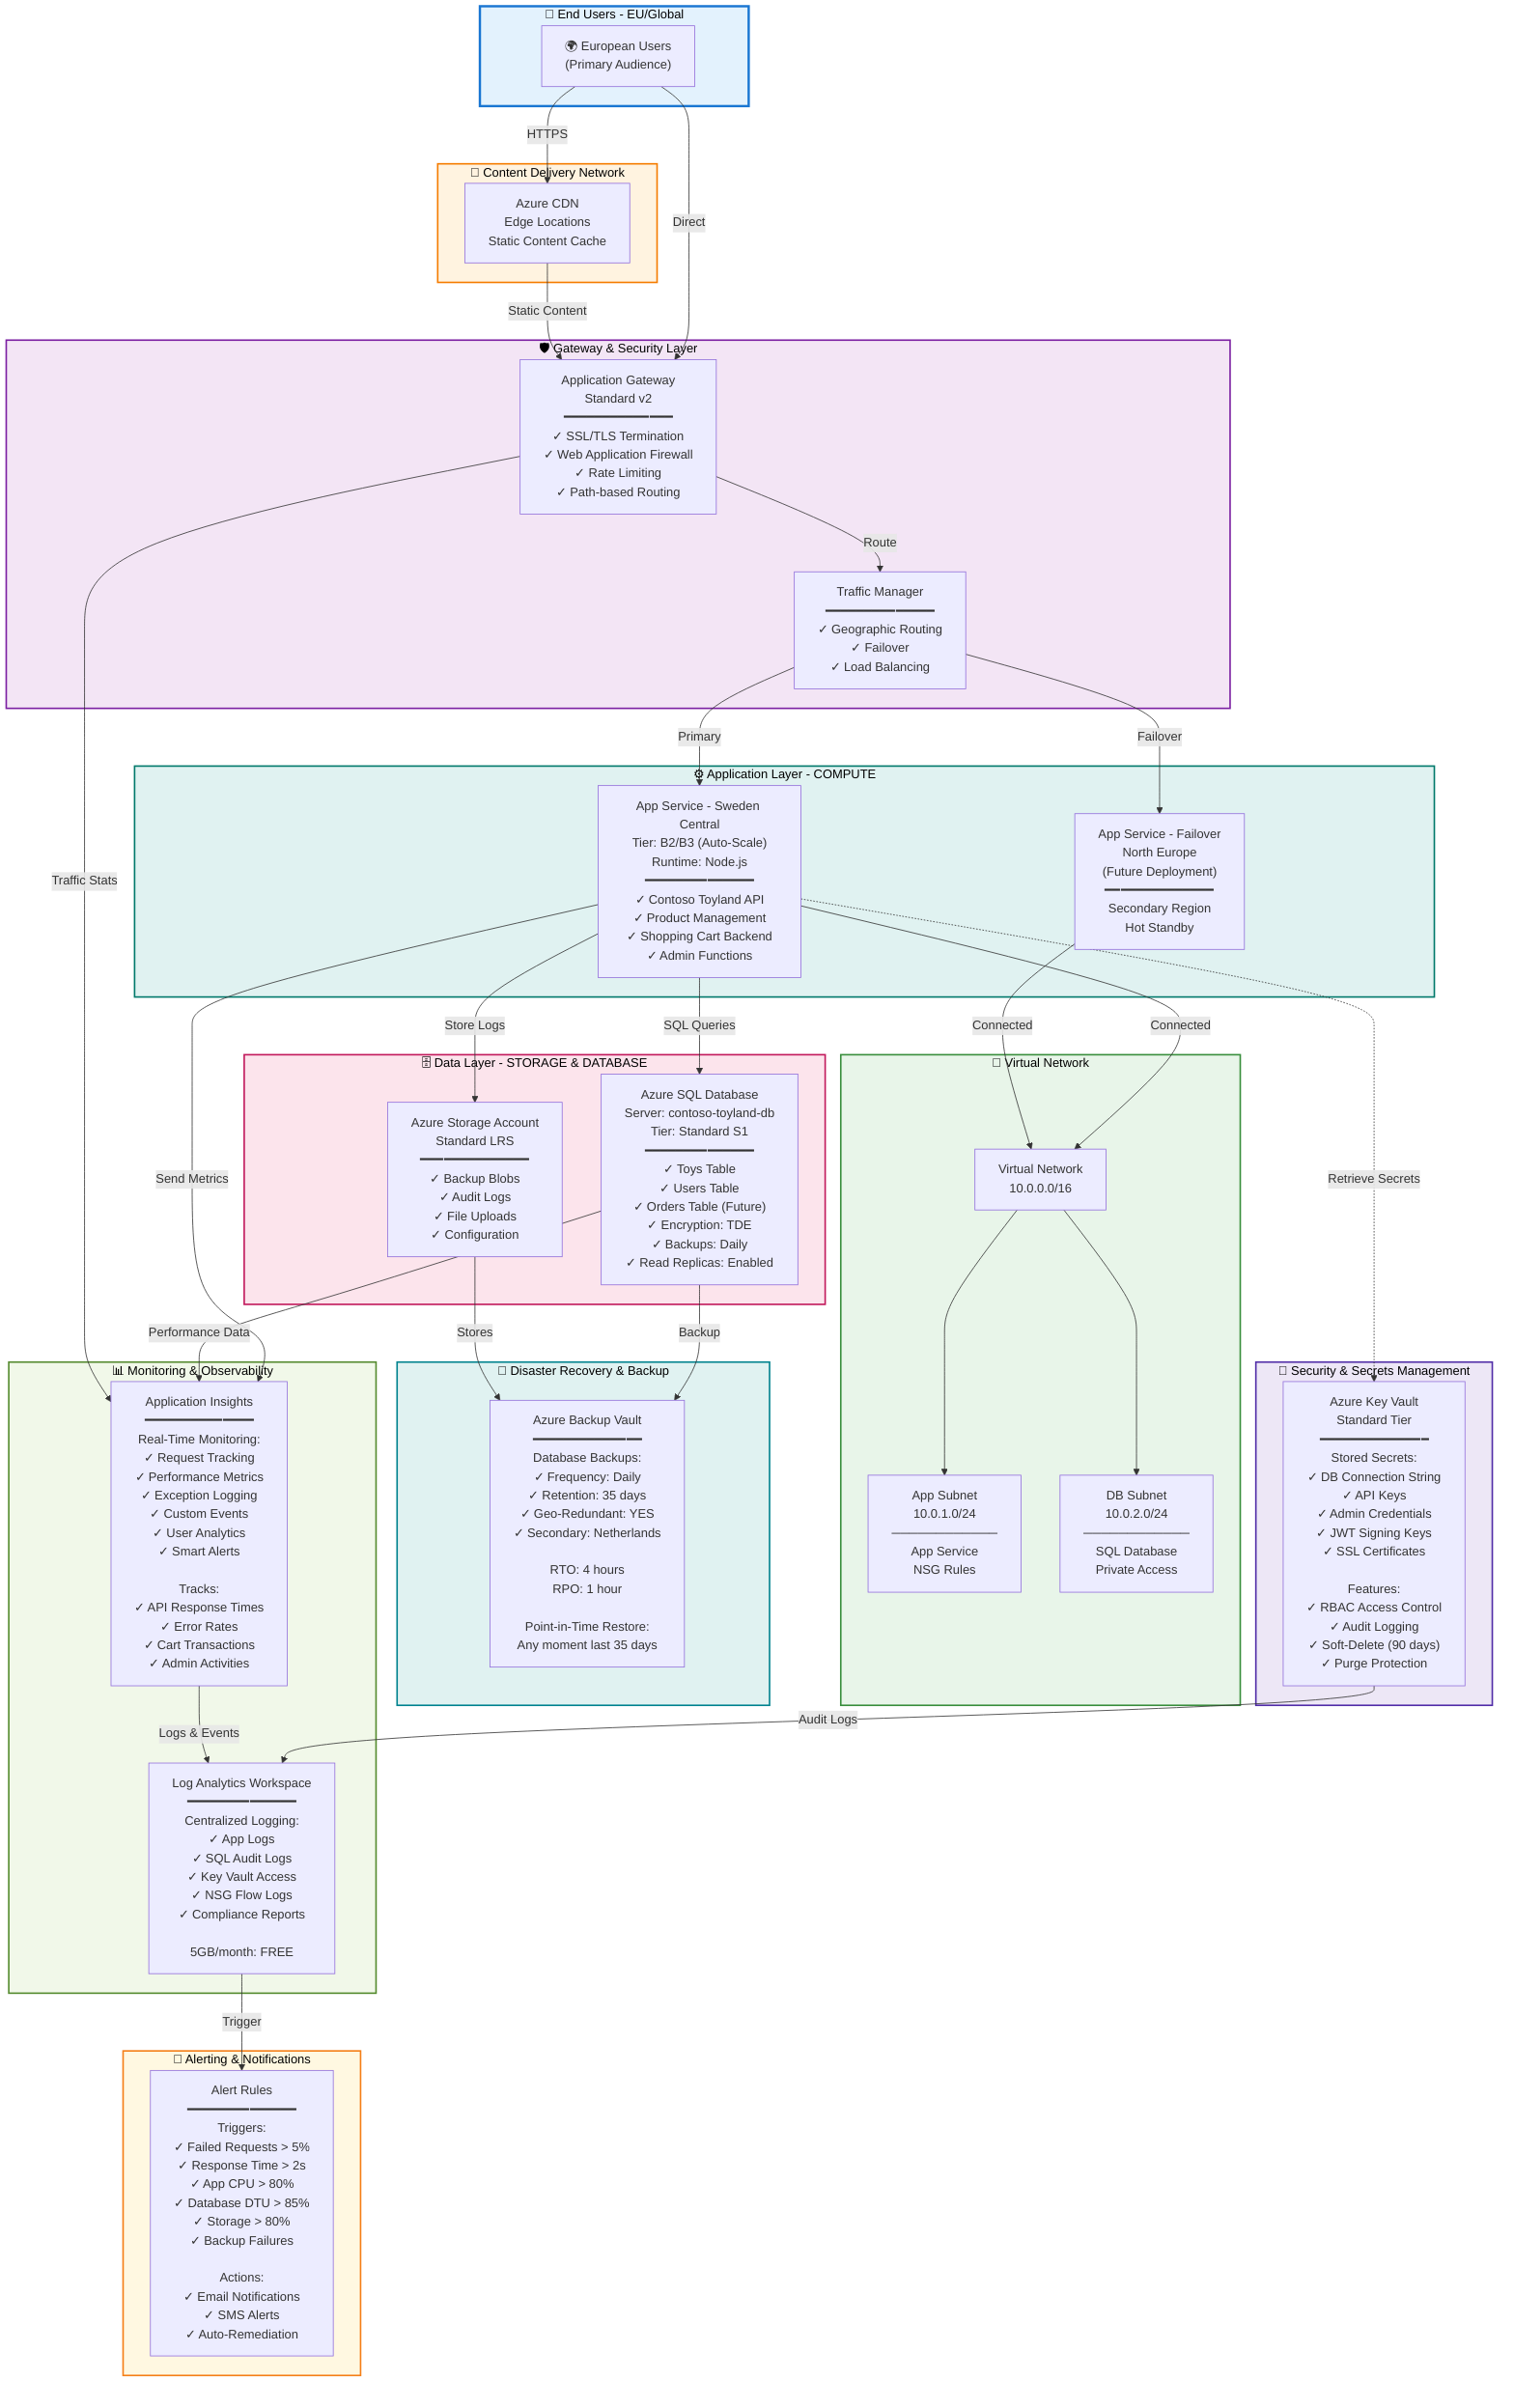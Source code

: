 graph TB
    subgraph Users["👥 End Users - EU/Global"]
        direction LR
        EU["🌍 European Users<br/>(Primary Audience)"]
    end

    subgraph CDN["📡 Content Delivery Network"]
        direction LR
        ACDN["Azure CDN<br/>Edge Locations<br/>Static Content Cache"]
    end

    subgraph Security["🛡️ Gateway & Security Layer"]
        direction LR
        AppGW["Application Gateway<br/>Standard v2<br/>━━━━━━━━━━━━━━<br/>✓ SSL/TLS Termination<br/>✓ Web Application Firewall<br/>✓ Rate Limiting<br/>✓ Path-based Routing"]
        TM["Traffic Manager<br/>━━━━━━━━━━━━━━<br/>✓ Geographic Routing<br/>✓ Failover<br/>✓ Load Balancing"]
    end

    subgraph Network["🔗 Virtual Network"]
        direction TB
        VNet["Virtual Network<br/>10.0.0.0/16"]
        AppSubnet["App Subnet<br/>10.0.1.0/24<br/>────────────<br/>App Service<br/>NSG Rules"]
        DBSubnet["DB Subnet<br/>10.0.2.0/24<br/>────────────<br/>SQL Database<br/>Private Access"]
    end

    subgraph Compute["⚙️ Application Layer - COMPUTE"]
        direction TB
        AppSvc1["App Service - Sweden Central<br/>Tier: B2/B3 (Auto-Scale)<br/>Runtime: Node.js<br/>━━━━━━━━━━━━━━<br/>✓ Contoso Toyland API<br/>✓ Product Management<br/>✓ Shopping Cart Backend<br/>✓ Admin Functions"]
        AppSvc2["App Service - Failover<br/>North Europe<br/>(Future Deployment)<br/>━━━━━━━━━━━━━━<br/>Secondary Region<br/>Hot Standby"]
    end

    subgraph Data["🗄️ Data Layer - STORAGE & DATABASE"]
        direction TB
        SQL["Azure SQL Database<br/>Server: contoso-toyland-db<br/>Tier: Standard S1<br/>━━━━━━━━━━━━━━<br/>✓ Toys Table<br/>✓ Users Table<br/>✓ Orders Table (Future)<br/>✓ Encryption: TDE<br/>✓ Backups: Daily<br/>✓ Read Replicas: Enabled"]
        Storage["Azure Storage Account<br/>Standard LRS<br/>━━━━━━━━━━━━━━<br/>✓ Backup Blobs<br/>✓ Audit Logs<br/>✓ File Uploads<br/>✓ Configuration"]
    end

    subgraph Secrets["🔐 Security & Secrets Management"]
        direction TB
        KV["Azure Key Vault<br/>Standard Tier<br/>━━━━━━━━━━━━━━<br/>Stored Secrets:<br/>✓ DB Connection String<br/>✓ API Keys<br/>✓ Admin Credentials<br/>✓ JWT Signing Keys<br/>✓ SSL Certificates<br/><br/>Features:<br/>✓ RBAC Access Control<br/>✓ Audit Logging<br/>✓ Soft-Delete (90 days)<br/>✓ Purge Protection"]
    end

    subgraph Backup["💾 Disaster Recovery & Backup"]
        direction TB
        AzBackup["Azure Backup Vault<br/>━━━━━━━━━━━━━━<br/>Database Backups:<br/>✓ Frequency: Daily<br/>✓ Retention: 35 days<br/>✓ Geo-Redundant: YES<br/>✓ Secondary: Netherlands<br/><br/>RTO: 4 hours<br/>RPO: 1 hour<br/><br/>Point-in-Time Restore:<br/>Any moment last 35 days"]
    end

    subgraph Monitoring["📊 Monitoring & Observability"]
        direction TB
        AppIns["Application Insights<br/>━━━━━━━━━━━━━━<br/>Real-Time Monitoring:<br/>✓ Request Tracking<br/>✓ Performance Metrics<br/>✓ Exception Logging<br/>✓ Custom Events<br/>✓ User Analytics<br/>✓ Smart Alerts<br/><br/>Tracks:<br/>✓ API Response Times<br/>✓ Error Rates<br/>✓ Cart Transactions<br/>✓ Admin Activities"]
        LogAnalytics["Log Analytics Workspace<br/>━━━━━━━━━━━━━━<br/>Centralized Logging:<br/>✓ App Logs<br/>✓ SQL Audit Logs<br/>✓ Key Vault Access<br/>✓ NSG Flow Logs<br/>✓ Compliance Reports<br/><br/>5GB/month: FREE"]
    end

    subgraph Alerts["🚨 Alerting & Notifications"]
        direction TB
        AlertRules["Alert Rules<br/>━━━━━━━━━━━━━━<br/>Triggers:<br/>✓ Failed Requests > 5%<br/>✓ Response Time > 2s<br/>✓ App CPU > 80%<br/>✓ Database DTU > 85%<br/>✓ Storage > 80%<br/>✓ Backup Failures<br/><br/>Actions:<br/>✓ Email Notifications<br/>✓ SMS Alerts<br/>✓ Auto-Remediation"]
    end

    %% Connections from Users
    EU -->|HTTPS| ACDN
    EU -->|Direct| AppGW
    
    %% CDN to Gateway
    ACDN -->|Static Content| AppGW
    
    %% Gateway to Traffic Manager
    AppGW -->|Route| TM
    
    %% Traffic Manager to App Services
    TM -->|Primary| AppSvc1
    TM -->|Failover| AppSvc2
    
    %% App Services to VNet
    AppSvc1 -->|Connected| VNet
    AppSvc2 -->|Connected| VNet
    VNet --> AppSubnet
    VNet --> DBSubnet
    
    %% App Services to Data Layer
    AppSvc1 -->|SQL Queries| SQL
    AppSvc1 -->|Store Logs| Storage
    
    %% Data Layer connections
    SQL -->|Backup| AzBackup
    Storage -->|Stores| AzBackup
    
    %% Security Layer
    AppSvc1 -.->|Retrieve Secrets| KV
    KV -->|Audit Logs| LogAnalytics
    
    %% Monitoring connections
    AppSvc1 -->|Send Metrics| AppIns
    SQL -->|Performance Data| AppIns
    AppGW -->|Traffic Stats| AppIns
    
    AppIns -->|Logs & Events| LogAnalytics
    LogAnalytics -->|Trigger| AlertRules
    
    %% Styling
    classDef userStyle fill:#e3f2fd,stroke:#1976d2,stroke-width:3px,color:#000
    classDef cdnStyle fill:#fff3e0,stroke:#f57c00,stroke-width:2px,color:#000
    classDef securityStyle fill:#f3e5f5,stroke:#7b1fa2,stroke-width:2px,color:#000
    classDef networkStyle fill:#e8f5e9,stroke:#388e3c,stroke-width:2px,color:#000
    classDef computeStyle fill:#e0f2f1,stroke:#00796b,stroke-width:2px,color:#000
    classDef dataStyle fill:#fce4ec,stroke:#c2185b,stroke-width:2px,color:#000
    classDef secretsStyle fill:#ede7f6,stroke:#512da8,stroke-width:2px,color:#000
    classDef backupStyle fill:#e0f2f1,stroke:#00838f,stroke-width:2px,color:#000
    classDef monitorStyle fill:#f1f8e9,stroke:#558b2f,stroke-width:2px,color:#000
    classDef alertStyle fill:#fff8e1,stroke:#f57f17,stroke-width:2px,color:#000

    class Users userStyle
    class CDN cdnStyle
    class Security securityStyle
    class Network networkStyle
    class Compute computeStyle
    class Data dataStyle
    class Secrets secretsStyle
    class Backup backupStyle
    class Monitoring monitorStyle
    class Alerts alertStyle